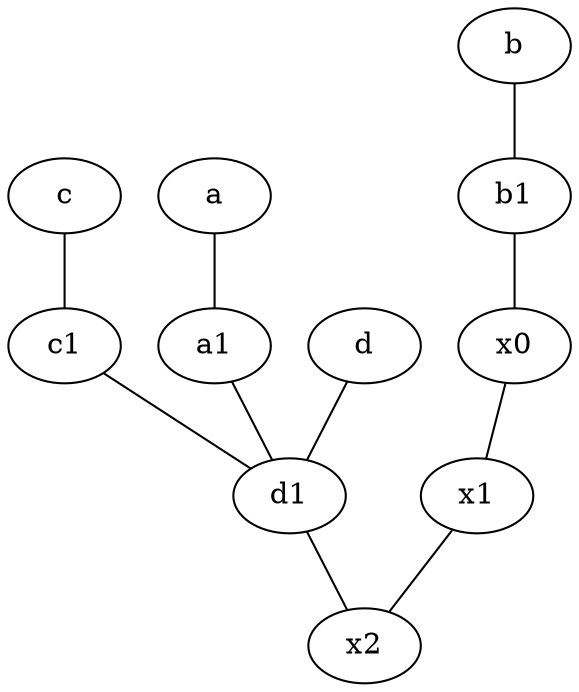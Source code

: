 graph {
	node [labelfontsize=50]
	x0 [labelfontsize=50]
	c1 [labelfontsize=50 pos="4.5,3!"]
	b1 [labelfontsize=50 pos="9,4!"]
	x2 [labelfontsize=50]
	a1 [labelfontsize=50 pos="8,3!"]
	x1 [labelfontsize=50]
	b [labelfontsize=50 pos="10,4!"]
	d1 [labelfontsize=50 pos="3,5!"]
	a1 -- d1
	a -- a1
	c1 -- d1
	d1 -- x2
	x0 -- x1
	b1 -- x0
	d -- d1
	c -- c1
	b -- b1
	x1 -- x2
}
